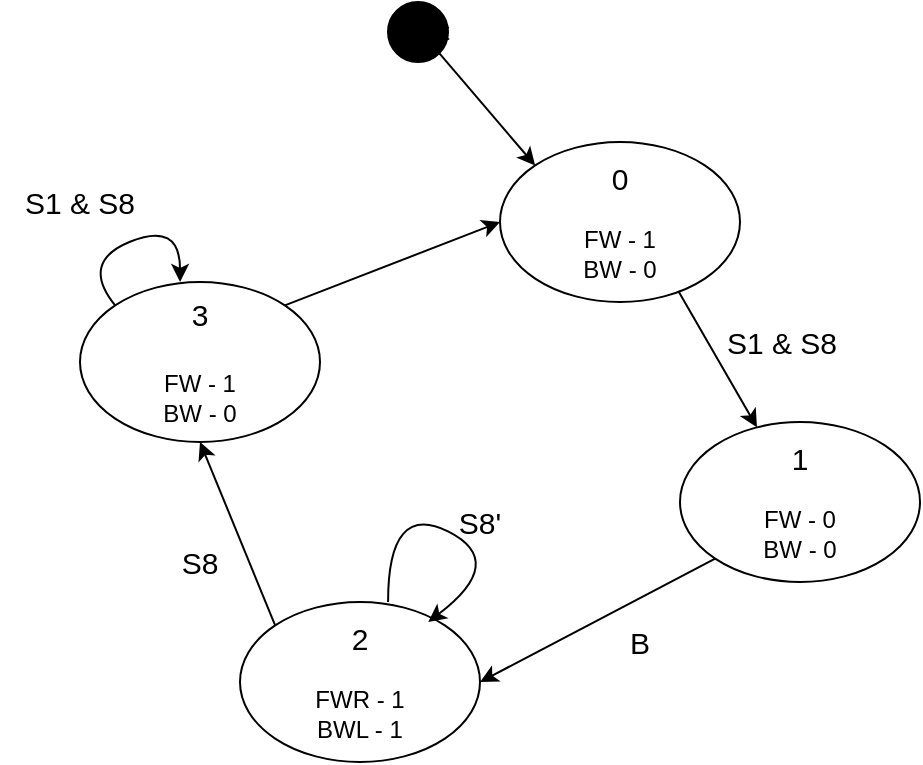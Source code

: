 <mxfile version="14.0.1" type="device"><diagram id="tmifQvB1nGJaykuzxYIR" name="Page-1"><mxGraphModel dx="868" dy="450" grid="1" gridSize="10" guides="1" tooltips="1" connect="1" arrows="1" fold="1" page="1" pageScale="1" pageWidth="827" pageHeight="1169" math="0" shadow="0"><root><mxCell id="0"/><mxCell id="1" parent="0"/><mxCell id="Iq-n-7ybEA5wkXeA14bp-1" value="Reset" style="ellipse;whiteSpace=wrap;html=1;fillColor=#000000;" parent="1" vertex="1"><mxGeometry x="384" y="90" width="30" height="30" as="geometry"/></mxCell><mxCell id="Iq-n-7ybEA5wkXeA14bp-2" value="&lt;font&gt;&lt;span style=&quot;font-size: 15px&quot;&gt;0&lt;br&gt;&lt;/span&gt;&lt;font size=&quot;1&quot;&gt;&lt;br&gt;&lt;/font&gt;FW - 1&lt;br&gt;BW - 0&lt;br&gt;&lt;/font&gt;" style="ellipse;whiteSpace=wrap;html=1;" parent="1" vertex="1"><mxGeometry x="440" y="160" width="120" height="80" as="geometry"/></mxCell><mxCell id="Iq-n-7ybEA5wkXeA14bp-5" value="" style="endArrow=classic;html=1;exitX=1;exitY=1;exitDx=0;exitDy=0;entryX=0;entryY=0;entryDx=0;entryDy=0;" parent="1" source="Iq-n-7ybEA5wkXeA14bp-1" target="Iq-n-7ybEA5wkXeA14bp-2" edge="1"><mxGeometry width="50" height="50" relative="1" as="geometry"><mxPoint x="389" y="160" as="sourcePoint"/><mxPoint x="439" y="110" as="targetPoint"/></mxGeometry></mxCell><mxCell id="Iq-n-7ybEA5wkXeA14bp-7" value="&lt;font&gt;&lt;span style=&quot;font-size: 15px&quot;&gt;1&lt;br&gt;&lt;/span&gt;&lt;font size=&quot;1&quot;&gt;&lt;br&gt;&lt;/font&gt;FW - 0&lt;br&gt;BW - 0&lt;br&gt;&lt;/font&gt;" style="ellipse;whiteSpace=wrap;html=1;" parent="1" vertex="1"><mxGeometry x="530" y="300" width="120" height="80" as="geometry"/></mxCell><mxCell id="Iq-n-7ybEA5wkXeA14bp-10" value="" style="endArrow=classic;html=1;exitX=0.743;exitY=0.932;exitDx=0;exitDy=0;exitPerimeter=0;" parent="1" source="Iq-n-7ybEA5wkXeA14bp-2" target="Iq-n-7ybEA5wkXeA14bp-7" edge="1"><mxGeometry width="50" height="50" relative="1" as="geometry"><mxPoint x="510" y="300" as="sourcePoint"/><mxPoint x="575" y="297" as="targetPoint"/></mxGeometry></mxCell><mxCell id="Iq-n-7ybEA5wkXeA14bp-11" value="&lt;font&gt;&lt;span style=&quot;font-size: 15px&quot;&gt;2&lt;br&gt;&lt;/span&gt;&lt;font size=&quot;1&quot;&gt;&lt;br&gt;&lt;/font&gt;FWR&amp;nbsp;- 1&lt;br&gt;BWL - 1&lt;br&gt;&lt;/font&gt;" style="ellipse;whiteSpace=wrap;html=1;" parent="1" vertex="1"><mxGeometry x="310" y="390" width="120" height="80" as="geometry"/></mxCell><mxCell id="Iq-n-7ybEA5wkXeA14bp-13" value="" style="endArrow=classic;html=1;exitX=0;exitY=1;exitDx=0;exitDy=0;entryX=1;entryY=0.5;entryDx=0;entryDy=0;" parent="1" source="Iq-n-7ybEA5wkXeA14bp-7" target="Iq-n-7ybEA5wkXeA14bp-11" edge="1"><mxGeometry width="50" height="50" relative="1" as="geometry"><mxPoint x="370" y="350" as="sourcePoint"/><mxPoint x="420" y="300" as="targetPoint"/></mxGeometry></mxCell><mxCell id="Iq-n-7ybEA5wkXeA14bp-14" value="&lt;font style=&quot;font-size: 15px&quot;&gt;B&lt;/font&gt;" style="text;html=1;strokeColor=none;fillColor=none;align=center;verticalAlign=middle;whiteSpace=wrap;rounded=0;" parent="1" vertex="1"><mxGeometry x="470" y="400" width="80" height="20" as="geometry"/></mxCell><mxCell id="Iq-n-7ybEA5wkXeA14bp-15" value="&lt;font&gt;&lt;span style=&quot;font-size: 15px&quot;&gt;3&lt;br&gt;&lt;br&gt;&lt;/span&gt;FW - 1&lt;br&gt;BW - 0&lt;br&gt;&lt;/font&gt;" style="ellipse;whiteSpace=wrap;html=1;" parent="1" vertex="1"><mxGeometry x="230" y="230" width="120" height="80" as="geometry"/></mxCell><mxCell id="Iq-n-7ybEA5wkXeA14bp-16" value="" style="endArrow=classic;html=1;exitX=0;exitY=0;exitDx=0;exitDy=0;entryX=0.5;entryY=1;entryDx=0;entryDy=0;" parent="1" source="Iq-n-7ybEA5wkXeA14bp-11" target="Iq-n-7ybEA5wkXeA14bp-15" edge="1"><mxGeometry width="50" height="50" relative="1" as="geometry"><mxPoint x="370" y="350" as="sourcePoint"/><mxPoint x="420" y="300" as="targetPoint"/></mxGeometry></mxCell><mxCell id="Iq-n-7ybEA5wkXeA14bp-18" value="" style="endArrow=classic;html=1;exitX=1;exitY=0;exitDx=0;exitDy=0;entryX=0;entryY=0.5;entryDx=0;entryDy=0;" parent="1" source="Iq-n-7ybEA5wkXeA14bp-15" target="Iq-n-7ybEA5wkXeA14bp-2" edge="1"><mxGeometry width="50" height="50" relative="1" as="geometry"><mxPoint x="370" y="350" as="sourcePoint"/><mxPoint x="420" y="300" as="targetPoint"/></mxGeometry></mxCell><mxCell id="Iq-n-7ybEA5wkXeA14bp-19" value="" style="curved=1;endArrow=classic;html=1;exitX=0.617;exitY=0;exitDx=0;exitDy=0;exitPerimeter=0;" parent="1" source="Iq-n-7ybEA5wkXeA14bp-11" edge="1"><mxGeometry width="50" height="50" relative="1" as="geometry"><mxPoint x="384" y="387" as="sourcePoint"/><mxPoint x="404.119" y="399.997" as="targetPoint"/><Array as="points"><mxPoint x="384" y="339.74"/><mxPoint x="444" y="369.74"/></Array></mxGeometry></mxCell><mxCell id="Iq-n-7ybEA5wkXeA14bp-20" value="&lt;font style=&quot;font-size: 15px&quot;&gt;S8'&lt;/font&gt;" style="text;html=1;strokeColor=none;fillColor=none;align=center;verticalAlign=middle;whiteSpace=wrap;rounded=0;" parent="1" vertex="1"><mxGeometry x="390" y="340" width="80" height="20" as="geometry"/></mxCell><mxCell id="Iq-n-7ybEA5wkXeA14bp-21" value="&lt;font style=&quot;font-size: 15px&quot;&gt;S8&lt;/font&gt;" style="text;html=1;strokeColor=none;fillColor=none;align=center;verticalAlign=middle;whiteSpace=wrap;rounded=0;" parent="1" vertex="1"><mxGeometry x="250" y="360" width="80" height="20" as="geometry"/></mxCell><mxCell id="Iq-n-7ybEA5wkXeA14bp-23" value="" style="curved=1;endArrow=classic;html=1;entryX=0.417;entryY=0;entryDx=0;entryDy=0;entryPerimeter=0;exitX=0;exitY=0;exitDx=0;exitDy=0;" parent="1" source="Iq-n-7ybEA5wkXeA14bp-15" target="Iq-n-7ybEA5wkXeA14bp-15" edge="1"><mxGeometry width="50" height="50" relative="1" as="geometry"><mxPoint x="220" y="216.74" as="sourcePoint"/><mxPoint x="240.119" y="229.997" as="targetPoint"/><Array as="points"><mxPoint x="230" y="220"/><mxPoint x="280" y="199.74"/></Array></mxGeometry></mxCell><mxCell id="Iq-n-7ybEA5wkXeA14bp-24" value="&lt;font style=&quot;font-size: 15px&quot;&gt;S1 &amp;amp; S8&lt;/font&gt;" style="text;html=1;strokeColor=none;fillColor=none;align=center;verticalAlign=middle;whiteSpace=wrap;rounded=0;" parent="1" vertex="1"><mxGeometry x="190" y="180" width="80" height="20" as="geometry"/></mxCell><mxCell id="Iq-n-7ybEA5wkXeA14bp-26" value="&lt;font style=&quot;font-size: 15px&quot;&gt;S1 &amp;amp; S8&lt;/font&gt;" style="text;html=1;strokeColor=none;fillColor=none;align=center;verticalAlign=middle;whiteSpace=wrap;rounded=0;" parent="1" vertex="1"><mxGeometry x="541" y="250" width="80" height="20" as="geometry"/></mxCell></root></mxGraphModel></diagram></mxfile>